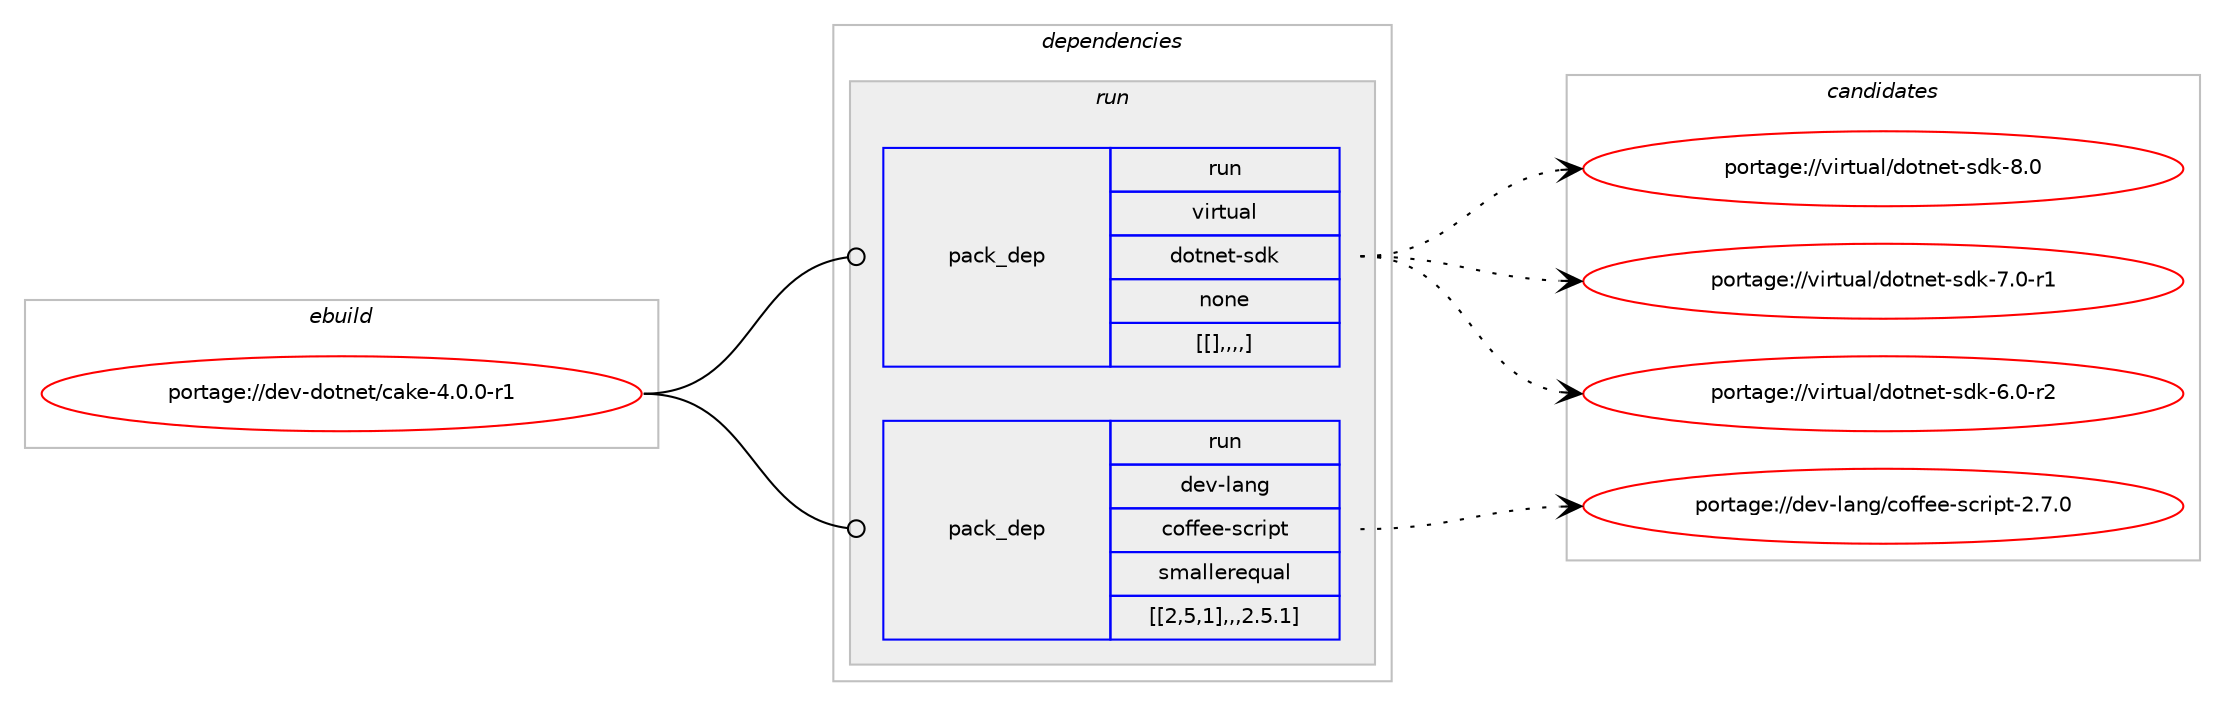 digraph prolog {

# *************
# Graph options
# *************

newrank=true;
concentrate=true;
compound=true;
graph [rankdir=LR,fontname=Helvetica,fontsize=10,ranksep=1.5];#, ranksep=2.5, nodesep=0.2];
edge  [arrowhead=vee];
node  [fontname=Helvetica,fontsize=10];

# **********
# The ebuild
# **********

subgraph cluster_leftcol {
color=gray;
label=<<i>ebuild</i>>;
id [label="portage://dev-dotnet/cake-4.0.0-r1", color=red, width=4, href="../dev-dotnet/cake-4.0.0-r1.svg"];
}

# ****************
# The dependencies
# ****************

subgraph cluster_midcol {
color=gray;
label=<<i>dependencies</i>>;
subgraph cluster_compile {
fillcolor="#eeeeee";
style=filled;
label=<<i>compile</i>>;
}
subgraph cluster_compileandrun {
fillcolor="#eeeeee";
style=filled;
label=<<i>compile and run</i>>;
}
subgraph cluster_run {
fillcolor="#eeeeee";
style=filled;
label=<<i>run</i>>;
subgraph pack52917 {
dependency73696 [label=<<TABLE BORDER="0" CELLBORDER="1" CELLSPACING="0" CELLPADDING="4" WIDTH="220"><TR><TD ROWSPAN="6" CELLPADDING="30">pack_dep</TD></TR><TR><TD WIDTH="110">run</TD></TR><TR><TD>virtual</TD></TR><TR><TD>dotnet-sdk</TD></TR><TR><TD>none</TD></TR><TR><TD>[[],,,,]</TD></TR></TABLE>>, shape=none, color=blue];
}
id:e -> dependency73696:w [weight=20,style="solid",arrowhead="odot"];
subgraph pack52918 {
dependency73697 [label=<<TABLE BORDER="0" CELLBORDER="1" CELLSPACING="0" CELLPADDING="4" WIDTH="220"><TR><TD ROWSPAN="6" CELLPADDING="30">pack_dep</TD></TR><TR><TD WIDTH="110">run</TD></TR><TR><TD>dev-lang</TD></TR><TR><TD>coffee-script</TD></TR><TR><TD>smallerequal</TD></TR><TR><TD>[[2,5,1],,,2.5.1]</TD></TR></TABLE>>, shape=none, color=blue];
}
id:e -> dependency73697:w [weight=20,style="solid",arrowhead="odot"];
}
}

# **************
# The candidates
# **************

subgraph cluster_choices {
rank=same;
color=gray;
label=<<i>candidates</i>>;

subgraph choice52917 {
color=black;
nodesep=1;
choice11810511411611797108471001111161101011164511510010745564648 [label="portage://virtual/dotnet-sdk-8.0", color=red, width=4,href="../virtual/dotnet-sdk-8.0.svg"];
choice118105114116117971084710011111611010111645115100107455546484511449 [label="portage://virtual/dotnet-sdk-7.0-r1", color=red, width=4,href="../virtual/dotnet-sdk-7.0-r1.svg"];
choice118105114116117971084710011111611010111645115100107455446484511450 [label="portage://virtual/dotnet-sdk-6.0-r2", color=red, width=4,href="../virtual/dotnet-sdk-6.0-r2.svg"];
dependency73696:e -> choice11810511411611797108471001111161101011164511510010745564648:w [style=dotted,weight="100"];
dependency73696:e -> choice118105114116117971084710011111611010111645115100107455546484511449:w [style=dotted,weight="100"];
dependency73696:e -> choice118105114116117971084710011111611010111645115100107455446484511450:w [style=dotted,weight="100"];
}
subgraph choice52918 {
color=black;
nodesep=1;
choice100101118451089711010347991111021021011014511599114105112116455046554648 [label="portage://dev-lang/coffee-script-2.7.0", color=red, width=4,href="../dev-lang/coffee-script-2.7.0.svg"];
dependency73697:e -> choice100101118451089711010347991111021021011014511599114105112116455046554648:w [style=dotted,weight="100"];
}
}

}
